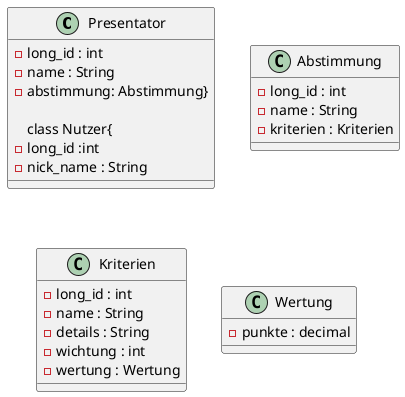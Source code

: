 @startuml
'https://plantuml.com/class-diagram


class Presentator{
-long_id : int
-name : String
-abstimmung: Abstimmung}

class Nutzer{
-long_id :int
-nick_name : String
}
class Abstimmung{
-long_id : int
-name : String
-kriterien : Kriterien
}
class Kriterien{
-long_id : int
-name : String
-details : String
-wichtung : int
-wertung : Wertung
}

class Wertung{
-punkte : decimal
}

@enduml